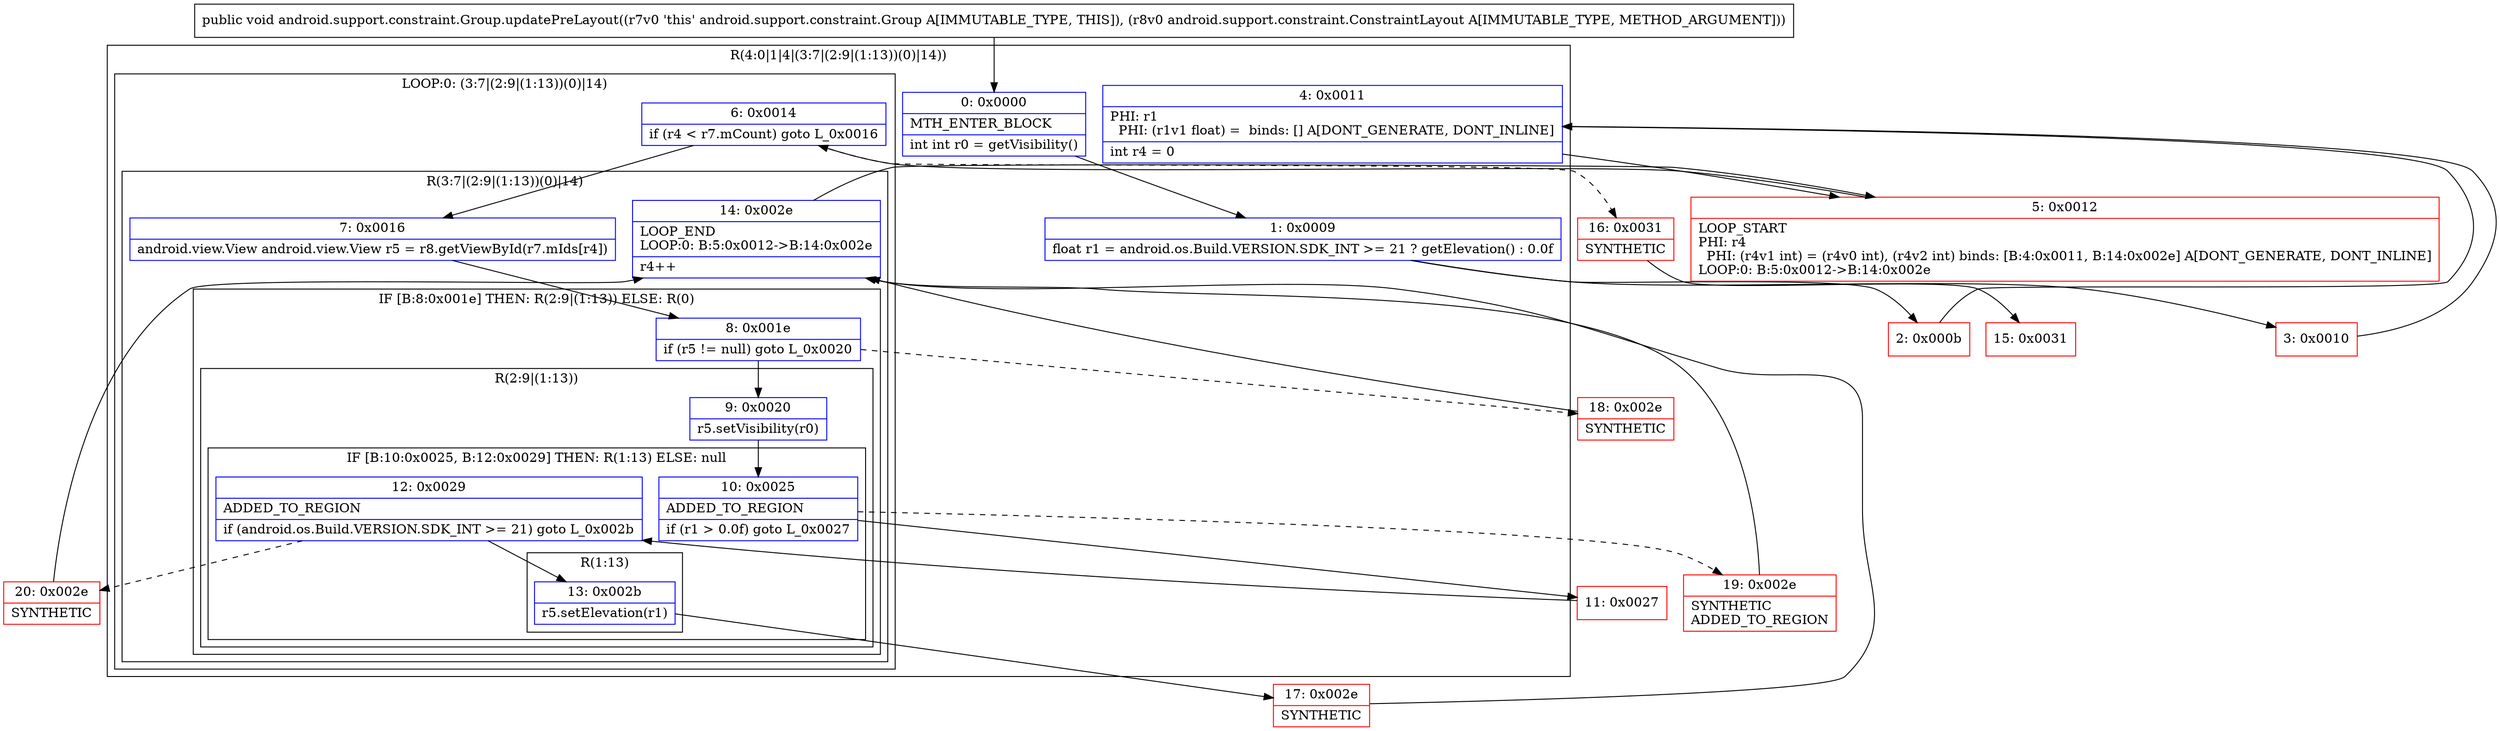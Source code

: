 digraph "CFG forandroid.support.constraint.Group.updatePreLayout(Landroid\/support\/constraint\/ConstraintLayout;)V" {
subgraph cluster_Region_330312912 {
label = "R(4:0|1|4|(3:7|(2:9|(1:13))(0)|14))";
node [shape=record,color=blue];
Node_0 [shape=record,label="{0\:\ 0x0000|MTH_ENTER_BLOCK\l|int int r0 = getVisibility()\l}"];
Node_1 [shape=record,label="{1\:\ 0x0009|float r1 = android.os.Build.VERSION.SDK_INT \>= 21 ? getElevation() : 0.0f\l}"];
Node_4 [shape=record,label="{4\:\ 0x0011|PHI: r1 \l  PHI: (r1v1 float) =  binds: [] A[DONT_GENERATE, DONT_INLINE]\l|int r4 = 0\l}"];
subgraph cluster_LoopRegion_977145252 {
label = "LOOP:0: (3:7|(2:9|(1:13))(0)|14)";
node [shape=record,color=blue];
Node_6 [shape=record,label="{6\:\ 0x0014|if (r4 \< r7.mCount) goto L_0x0016\l}"];
subgraph cluster_Region_2052851984 {
label = "R(3:7|(2:9|(1:13))(0)|14)";
node [shape=record,color=blue];
Node_7 [shape=record,label="{7\:\ 0x0016|android.view.View android.view.View r5 = r8.getViewById(r7.mIds[r4])\l}"];
subgraph cluster_IfRegion_1552412211 {
label = "IF [B:8:0x001e] THEN: R(2:9|(1:13)) ELSE: R(0)";
node [shape=record,color=blue];
Node_8 [shape=record,label="{8\:\ 0x001e|if (r5 != null) goto L_0x0020\l}"];
subgraph cluster_Region_94937410 {
label = "R(2:9|(1:13))";
node [shape=record,color=blue];
Node_9 [shape=record,label="{9\:\ 0x0020|r5.setVisibility(r0)\l}"];
subgraph cluster_IfRegion_898792957 {
label = "IF [B:10:0x0025, B:12:0x0029] THEN: R(1:13) ELSE: null";
node [shape=record,color=blue];
Node_10 [shape=record,label="{10\:\ 0x0025|ADDED_TO_REGION\l|if (r1 \> 0.0f) goto L_0x0027\l}"];
Node_12 [shape=record,label="{12\:\ 0x0029|ADDED_TO_REGION\l|if (android.os.Build.VERSION.SDK_INT \>= 21) goto L_0x002b\l}"];
subgraph cluster_Region_687497927 {
label = "R(1:13)";
node [shape=record,color=blue];
Node_13 [shape=record,label="{13\:\ 0x002b|r5.setElevation(r1)\l}"];
}
}
}
subgraph cluster_Region_834572231 {
label = "R(0)";
node [shape=record,color=blue];
}
}
Node_14 [shape=record,label="{14\:\ 0x002e|LOOP_END\lLOOP:0: B:5:0x0012\-\>B:14:0x002e\l|r4++\l}"];
}
}
}
Node_2 [shape=record,color=red,label="{2\:\ 0x000b}"];
Node_3 [shape=record,color=red,label="{3\:\ 0x0010}"];
Node_5 [shape=record,color=red,label="{5\:\ 0x0012|LOOP_START\lPHI: r4 \l  PHI: (r4v1 int) = (r4v0 int), (r4v2 int) binds: [B:4:0x0011, B:14:0x002e] A[DONT_GENERATE, DONT_INLINE]\lLOOP:0: B:5:0x0012\-\>B:14:0x002e\l}"];
Node_11 [shape=record,color=red,label="{11\:\ 0x0027}"];
Node_15 [shape=record,color=red,label="{15\:\ 0x0031}"];
Node_16 [shape=record,color=red,label="{16\:\ 0x0031|SYNTHETIC\l}"];
Node_17 [shape=record,color=red,label="{17\:\ 0x002e|SYNTHETIC\l}"];
Node_18 [shape=record,color=red,label="{18\:\ 0x002e|SYNTHETIC\l}"];
Node_19 [shape=record,color=red,label="{19\:\ 0x002e|SYNTHETIC\lADDED_TO_REGION\l}"];
Node_20 [shape=record,color=red,label="{20\:\ 0x002e|SYNTHETIC\l}"];
MethodNode[shape=record,label="{public void android.support.constraint.Group.updatePreLayout((r7v0 'this' android.support.constraint.Group A[IMMUTABLE_TYPE, THIS]), (r8v0 android.support.constraint.ConstraintLayout A[IMMUTABLE_TYPE, METHOD_ARGUMENT])) }"];
MethodNode -> Node_0;
Node_0 -> Node_1;
Node_1 -> Node_2;
Node_1 -> Node_3;
Node_4 -> Node_5;
Node_6 -> Node_7;
Node_6 -> Node_16[style=dashed];
Node_7 -> Node_8;
Node_8 -> Node_9;
Node_8 -> Node_18[style=dashed];
Node_9 -> Node_10;
Node_10 -> Node_11;
Node_10 -> Node_19[style=dashed];
Node_12 -> Node_13;
Node_12 -> Node_20[style=dashed];
Node_13 -> Node_17;
Node_14 -> Node_5;
Node_2 -> Node_4;
Node_3 -> Node_4;
Node_5 -> Node_6;
Node_11 -> Node_12;
Node_16 -> Node_15;
Node_17 -> Node_14;
Node_18 -> Node_14;
Node_19 -> Node_14;
Node_20 -> Node_14;
}

